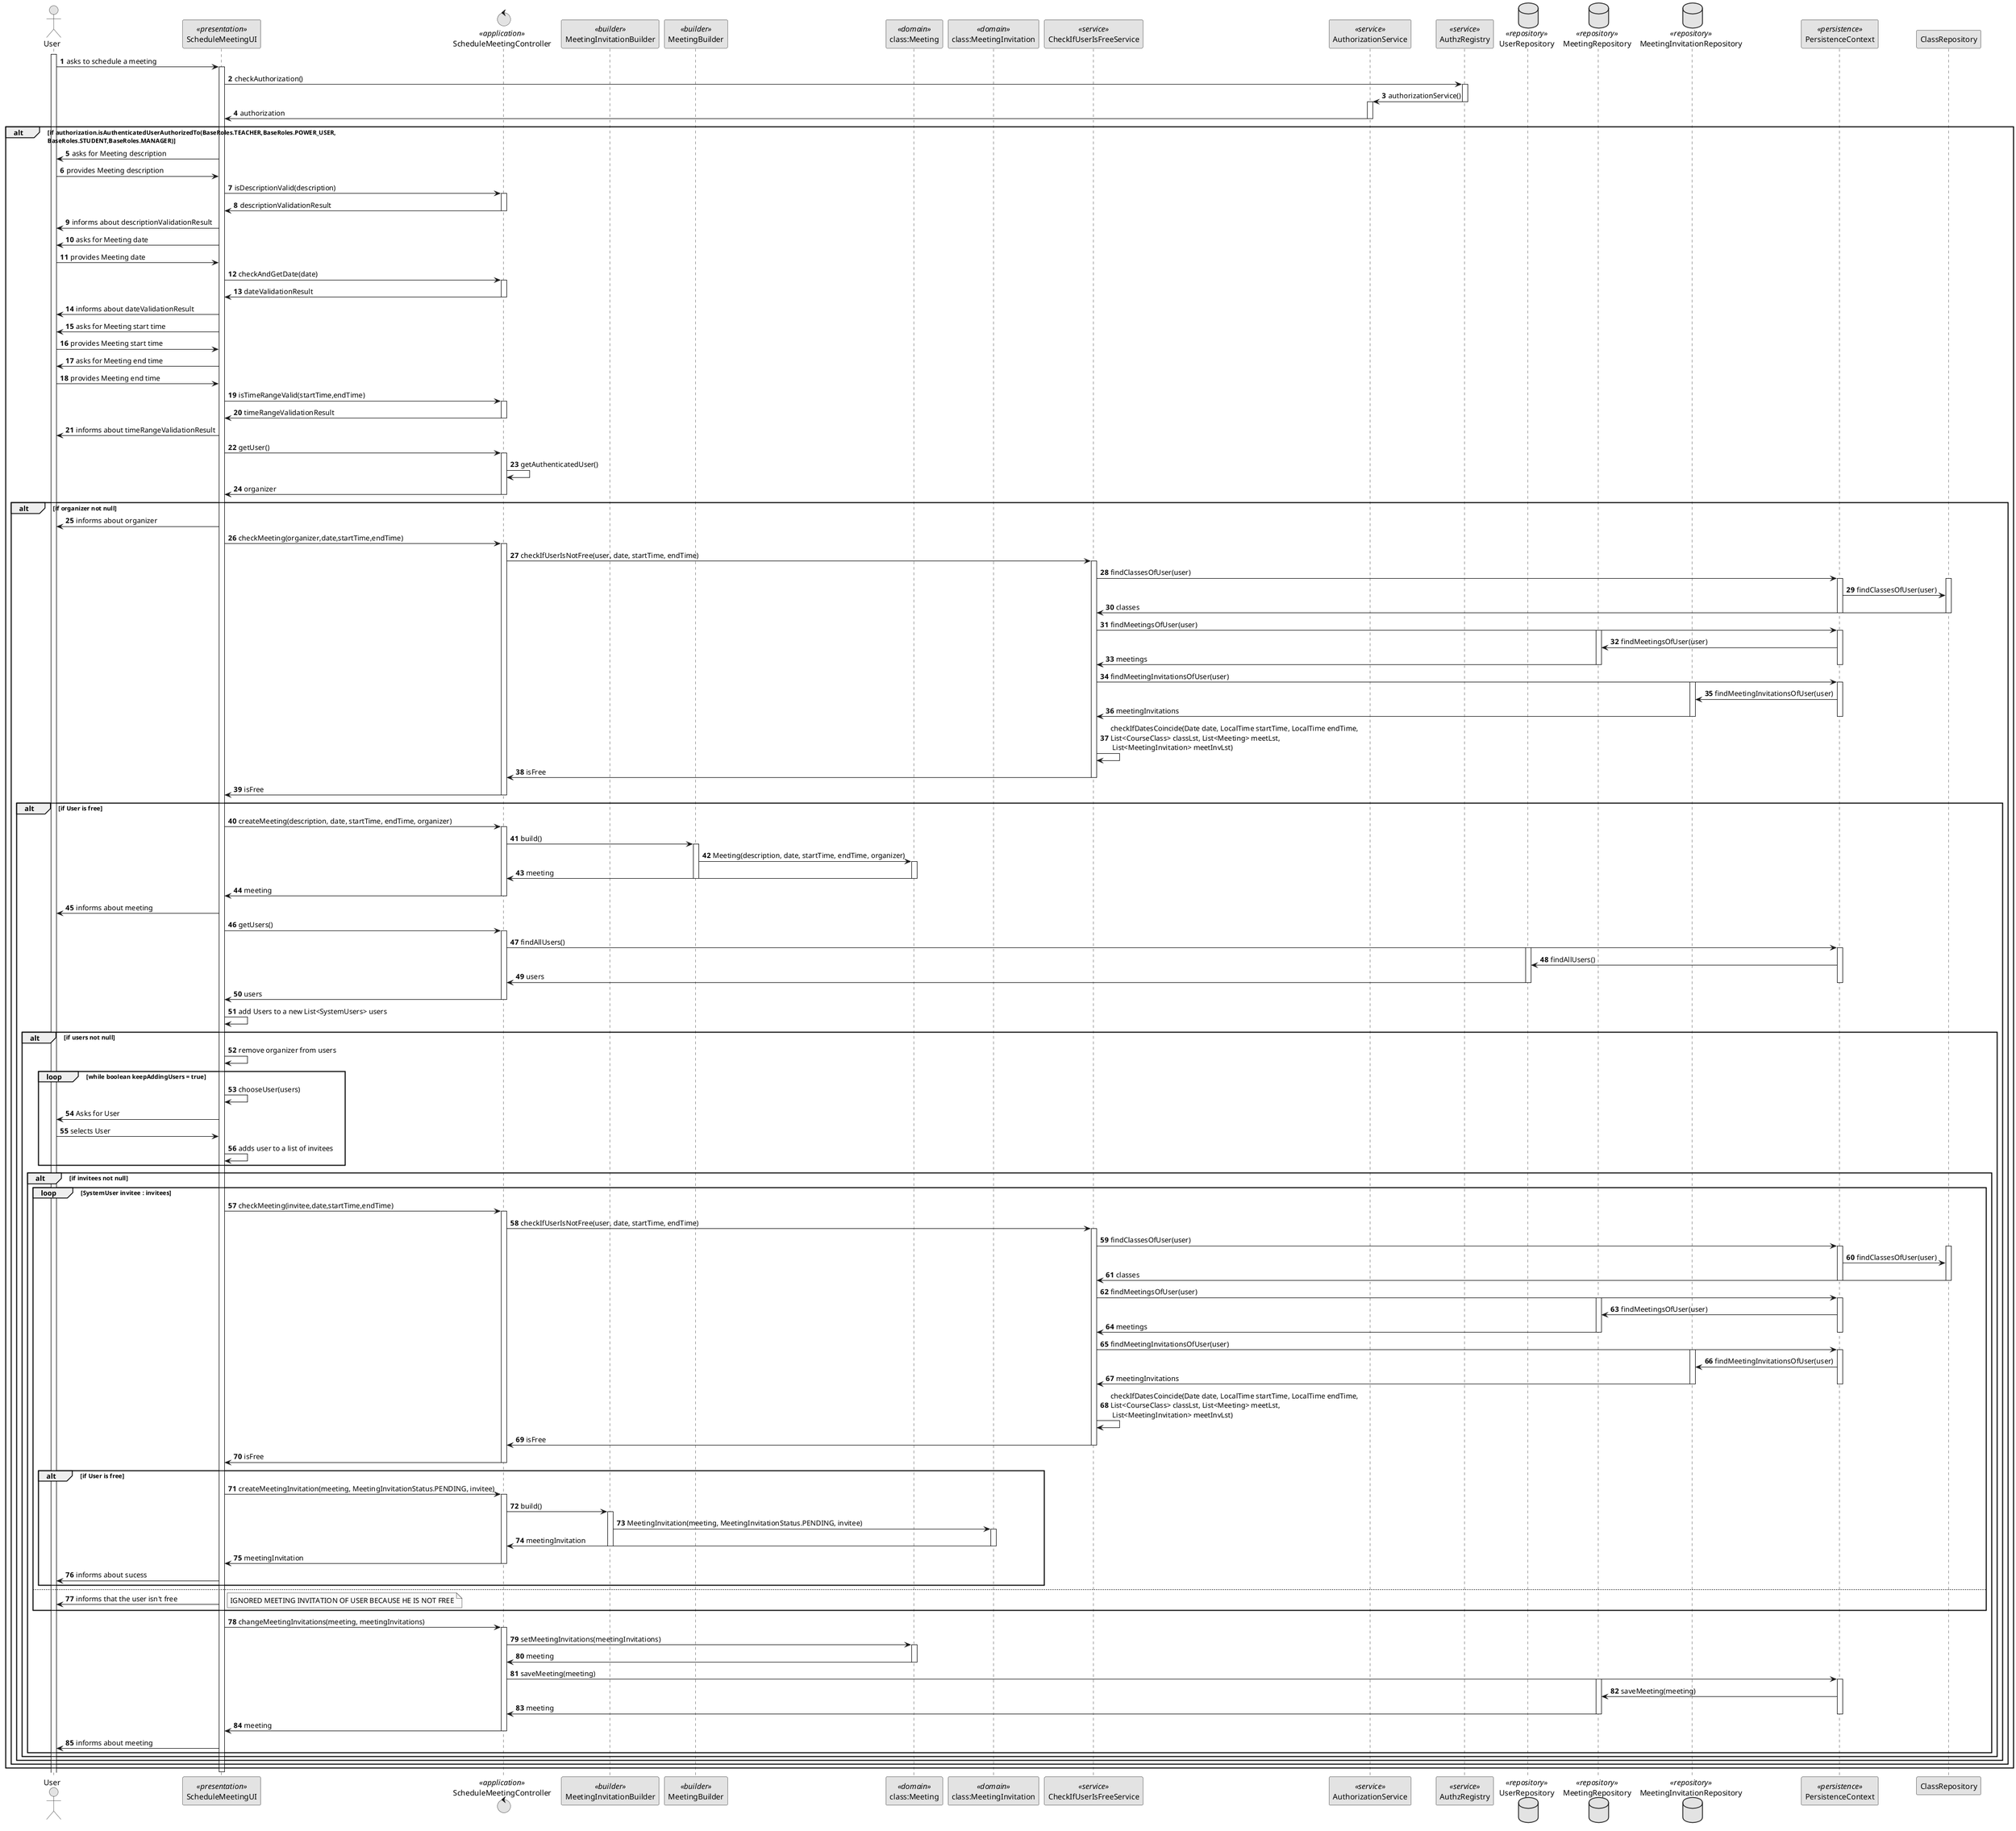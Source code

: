 @startuml
'http://plantuml.com/skinparam.html
skinparam monochrome true
skinparam packageStyle rect
skinparam defaultFontName FG Virgil
skinparam shadowing false
autonumber

actor User as Actor
participant ScheduleMeetingUI as UI <<presentation>>
control ScheduleMeetingController as Controller <<application>>
participant MeetingInvitationBuilder as MeetingInvitationBuilder <<builder>>
participant MeetingBuilder as MeetingBuilder <<builder>>
participant "class:Meeting" as Meeting <<domain>>
participant "class:MeetingInvitation" as MeetingInvitation <<domain>>


participant CheckIfUserIsFreeService as CheckIfUserIsFreeService <<service>>
participant AuthorizationService as AuthorizationService <<service>>
participant AuthzRegistry as AuthzRegistry <<service>>

database UserRepository as UserRepository <<repository>>
database MeetingRepository as MeetingRepository <<repository>>
database MeetingInvitationRepository as MeetingInvitationRepository <<repository>>
participant PersistenceContext as PersistenceContext <<persistence>>

activate Actor

Actor -> UI: asks to schedule a meeting
activate UI

UI -> AuthzRegistry : checkAuthorization()
activate AuthzRegistry
AuthzRegistry -> AuthorizationService : authorizationService()
deactivate AuthzRegistry
activate AuthorizationService
AuthorizationService -> UI : authorization
deactivate AuthorizationService

alt if authorization.isAuthenticatedUserAuthorizedTo(BaseRoles.TEACHER,BaseRoles.POWER_USER,\nBaseRoles.STUDENT,BaseRoles.MANAGER)
UI -> Actor: asks for Meeting description

Actor -> UI: provides Meeting description
UI -> Controller: isDescriptionValid(description)
activate Controller
Controller -> UI: descriptionValidationResult
deactivate Controller
UI -> Actor: informs about descriptionValidationResult

UI -> Actor: asks for Meeting date
Actor -> UI: provides Meeting date
UI -> Controller: checkAndGetDate(date)
activate Controller
Controller -> UI: dateValidationResult
deactivate Controller
UI -> Actor: informs about dateValidationResult
UI -> Actor: asks for Meeting start time
Actor -> UI: provides Meeting start time
UI -> Actor: asks for Meeting end time
Actor -> UI: provides Meeting end time
UI -> Controller: isTimeRangeValid(startTime,endTime)
activate Controller
Controller -> UI: timeRangeValidationResult
deactivate Controller
UI -> Actor: informs about timeRangeValidationResult
UI -> Controller: getUser()
activate Controller
Controller -> Controller: getAuthenticatedUser()
Controller -> UI: organizer
deactivate Controller

alt if organizer not null
UI -> Actor: informs about organizer

UI -> Controller:checkMeeting(organizer,date,startTime,endTime)
activate Controller
Controller -> CheckIfUserIsFreeService: checkIfUserIsNotFree(user, date, startTime, endTime)

activate CheckIfUserIsFreeService
CheckIfUserIsFreeService -> PersistenceContext: findClassesOfUser(user)
activate PersistenceContext
activate ClassRepository
PersistenceContext -> ClassRepository: findClassesOfUser(user)
ClassRepository -> CheckIfUserIsFreeService: classes
deactivate PersistenceContext
deactivate ClassRepository
CheckIfUserIsFreeService -> PersistenceContext: findMeetingsOfUser(user)
activate PersistenceContext
activate MeetingRepository
PersistenceContext -> MeetingRepository: findMeetingsOfUser(user)
MeetingRepository -> CheckIfUserIsFreeService: meetings
deactivate PersistenceContext
deactivate MeetingRepository
CheckIfUserIsFreeService -> PersistenceContext: findMeetingInvitationsOfUser(user)
activate PersistenceContext
activate MeetingInvitationRepository
PersistenceContext -> MeetingInvitationRepository: findMeetingInvitationsOfUser(user)
MeetingInvitationRepository -> CheckIfUserIsFreeService: meetingInvitations
deactivate PersistenceContext
deactivate MeetingInvitationRepository


CheckIfUserIsFreeService -> CheckIfUserIsFreeService: checkIfDatesCoincide(Date date, LocalTime startTime, LocalTime endTime,\nList<CourseClass> classLst, List<Meeting> meetLst,\n List<MeetingInvitation> meetInvLst)
CheckIfUserIsFreeService -> Controller: isFree
deactivate CheckIfUserIsFreeService
deactivate PersistenceContext
Controller -> UI: isFree
deactivate Controller

alt if User is free
UI -> Controller: createMeeting(description, date, startTime, endTime, organizer)
activate Controller
Controller -> MeetingBuilder: build()
activate MeetingBuilder
MeetingBuilder -> Meeting: Meeting(description, date, startTime, endTime, organizer)
activate Meeting

Meeting -> Controller: meeting
deactivate Meeting
deactivate MeetingBuilder
Controller -> UI: meeting
deactivate Controller
UI -> Actor: informs about meeting
UI -> Controller: getUsers()
activate Controller
Controller -> PersistenceContext: findAllUsers()
activate PersistenceContext
activate UserRepository
PersistenceContext -> UserRepository: findAllUsers()
UserRepository -> Controller: users
deactivate PersistenceContext
deactivate UserRepository
Controller -> UI: users
deactivate Controller

UI -> UI: add Users to a new List<SystemUsers> users

alt if users not null
UI -> UI: remove organizer from users
loop while boolean keepAddingUsers = true
UI -> UI: chooseUser(users)
UI -> Actor: Asks for User
Actor -> UI: selects User
UI -> UI: adds user to a list of invitees
end loop

alt if invitees not null

loop SystemUser invitee : invitees
UI -> Controller:checkMeeting(invitee,date,startTime,endTime)
activate Controller
Controller -> CheckIfUserIsFreeService: checkIfUserIsNotFree(user, date, startTime, endTime)
activate CheckIfUserIsFreeService
CheckIfUserIsFreeService -> PersistenceContext: findClassesOfUser(user)
activate PersistenceContext
activate ClassRepository
PersistenceContext -> ClassRepository: findClassesOfUser(user)
ClassRepository -> CheckIfUserIsFreeService: classes
deactivate PersistenceContext
deactivate ClassRepository
CheckIfUserIsFreeService -> PersistenceContext: findMeetingsOfUser(user)
activate PersistenceContext
activate MeetingRepository
PersistenceContext -> MeetingRepository: findMeetingsOfUser(user)
MeetingRepository -> CheckIfUserIsFreeService: meetings
deactivate PersistenceContext
deactivate MeetingRepository
CheckIfUserIsFreeService -> PersistenceContext: findMeetingInvitationsOfUser(user)
activate PersistenceContext
activate MeetingInvitationRepository
PersistenceContext -> MeetingInvitationRepository: findMeetingInvitationsOfUser(user)
MeetingInvitationRepository -> CheckIfUserIsFreeService: meetingInvitations
deactivate PersistenceContext
deactivate MeetingInvitationRepository


CheckIfUserIsFreeService -> CheckIfUserIsFreeService: checkIfDatesCoincide(Date date, LocalTime startTime, LocalTime endTime,\nList<CourseClass> classLst, List<Meeting> meetLst,\n List<MeetingInvitation> meetInvLst)
CheckIfUserIsFreeService -> Controller: isFree
deactivate CheckIfUserIsFreeService
deactivate PersistenceContext
Controller -> UI: isFree
deactivate Controller

alt if User is free
UI -> Controller: createMeetingInvitation(meeting, MeetingInvitationStatus.PENDING, invitee)
activate Controller
Controller -> MeetingInvitationBuilder: build()
activate MeetingInvitationBuilder
MeetingInvitationBuilder -> MeetingInvitation: MeetingInvitation(meeting, MeetingInvitationStatus.PENDING, invitee)
activate MeetingInvitation

MeetingInvitation -> Controller: meetingInvitation
deactivate MeetingInvitation
deactivate MeetingInvitationBuilder
Controller -> UI: meetingInvitation
deactivate Controller
UI -> Actor: informs about sucess
end

else
UI -> Actor: informs that the user isn't free
note right
IGNORED MEETING INVITATION OF USER BECAUSE HE IS NOT FREE
end note
end
UI -> Controller : changeMeetingInvitations(meeting, meetingInvitations)
activate Controller
Controller -> Meeting: setMeetingInvitations(meetingInvitations)
activate Meeting
Meeting -> Controller: meeting
deactivate Meeting
Controller -> PersistenceContext: saveMeeting(meeting)
activate PersistenceContext
activate MeetingRepository
PersistenceContext -> MeetingRepository: saveMeeting(meeting)
MeetingRepository -> Controller: meeting
deactivate PersistenceContext
deactivate MeetingRepository
Controller -> UI: meeting
deactivate Controller
UI -> Actor: informs about meeting


end
end
end
end
end






deactivate UI
@enduml
